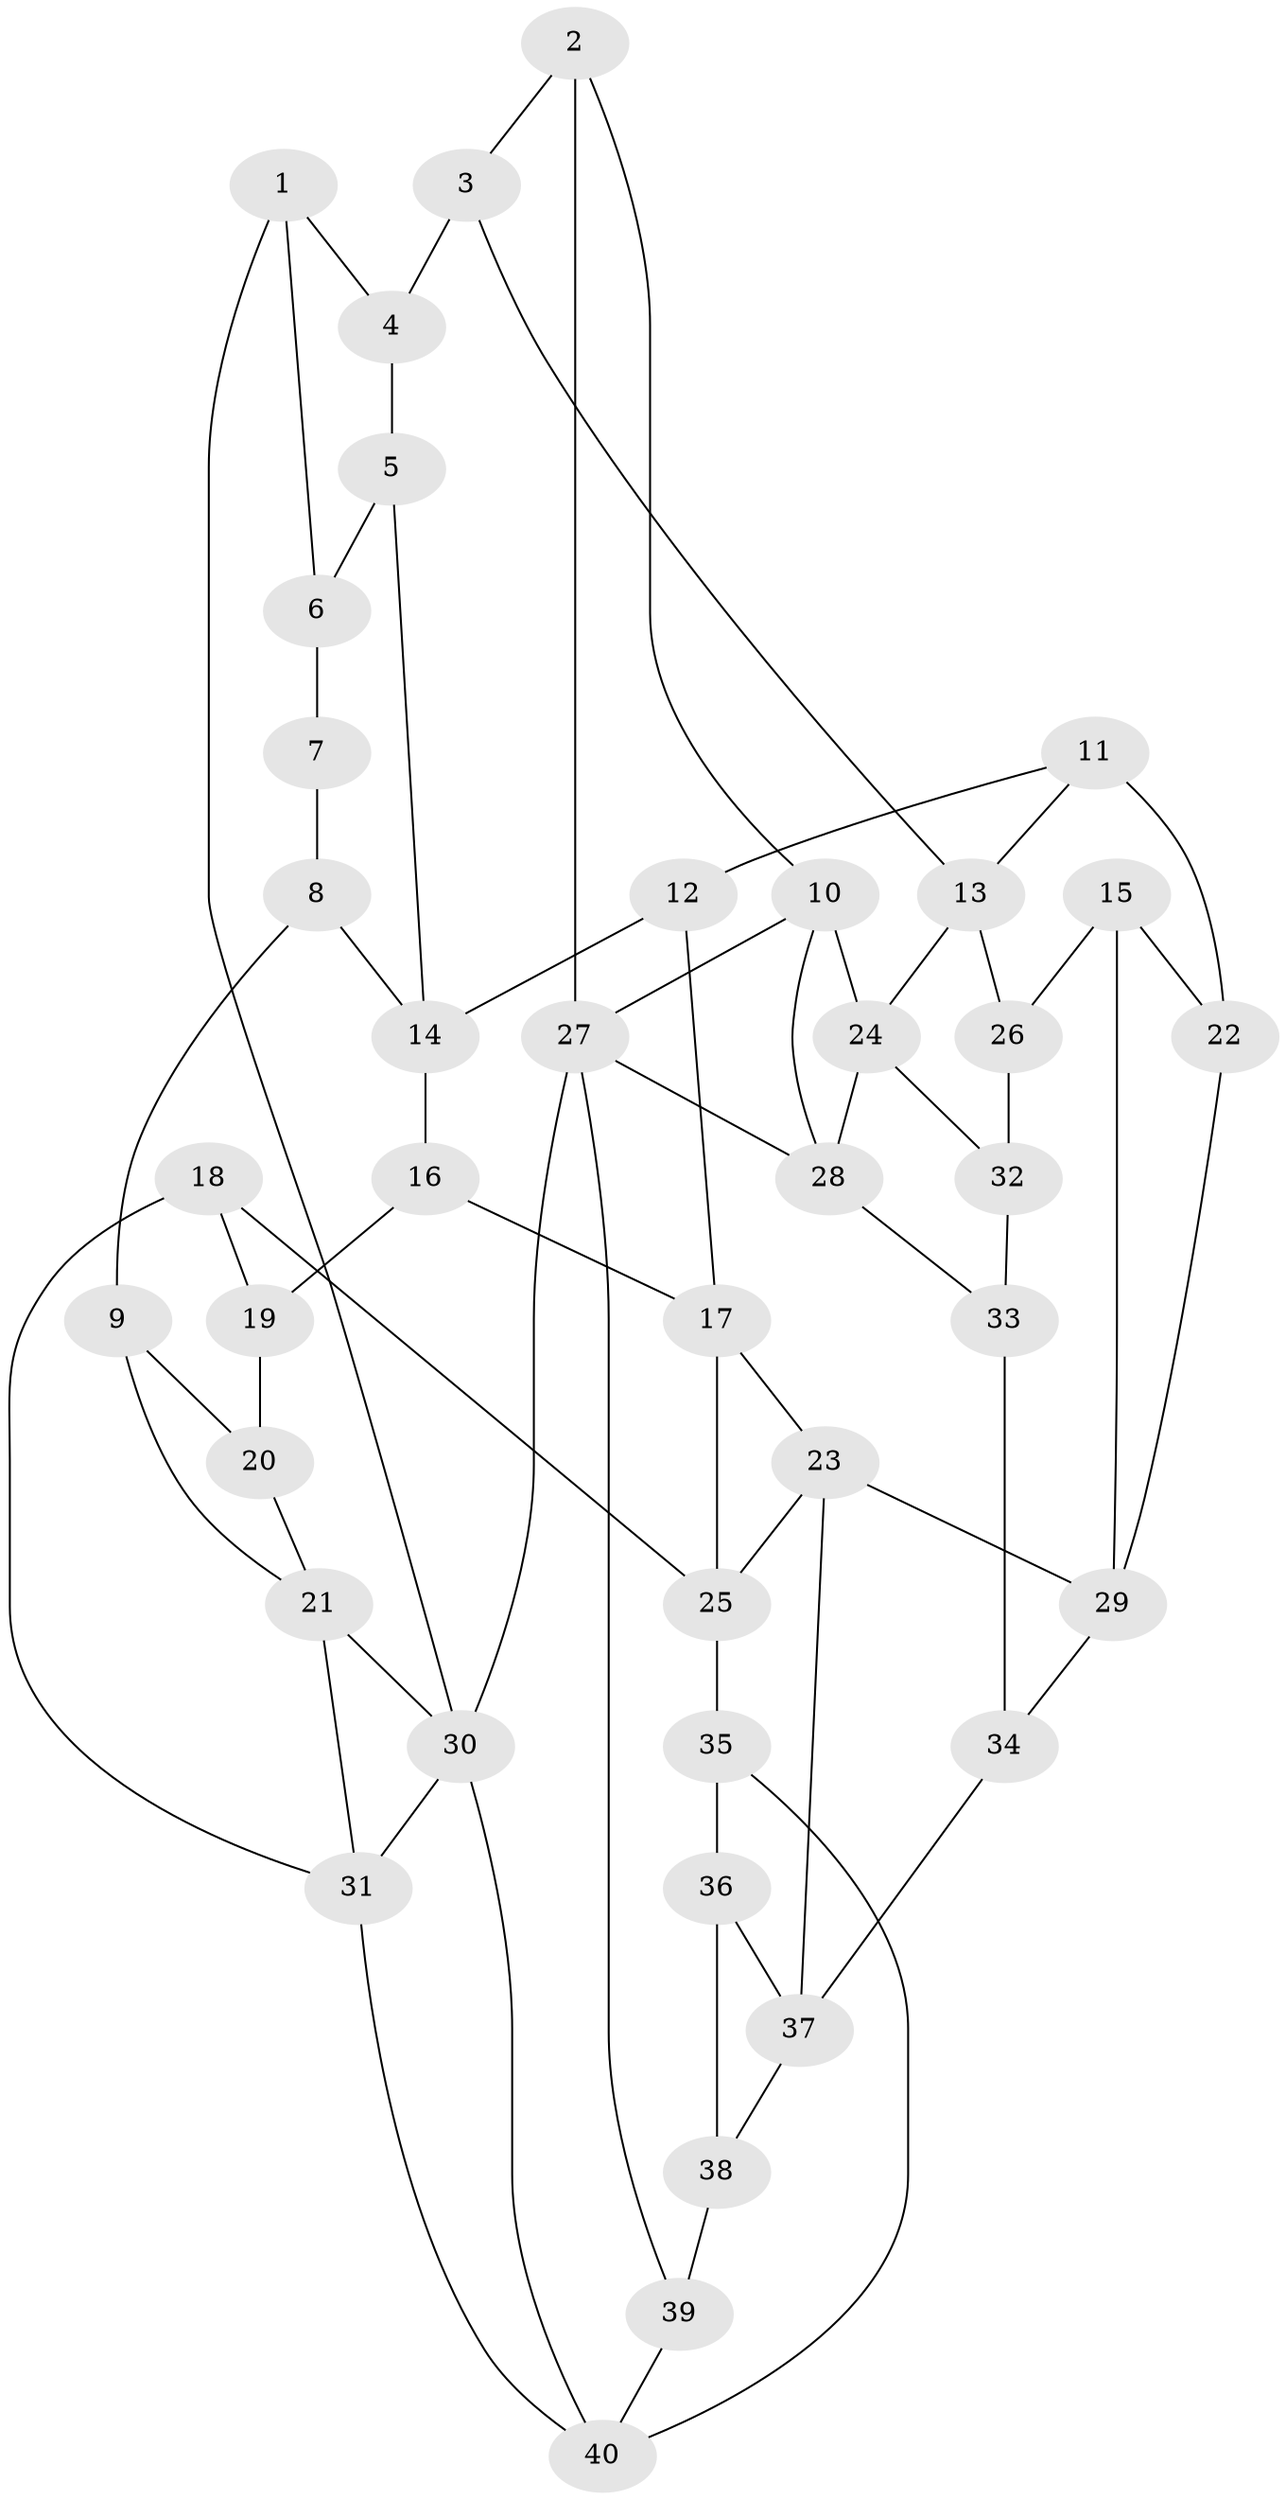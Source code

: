 // original degree distribution, {3: 0.030303030303030304, 5: 0.5454545454545454, 4: 0.22727272727272727, 6: 0.19696969696969696}
// Generated by graph-tools (version 1.1) at 2025/38/03/04/25 23:38:21]
// undirected, 40 vertices, 68 edges
graph export_dot {
  node [color=gray90,style=filled];
  1;
  2;
  3;
  4;
  5;
  6;
  7;
  8;
  9;
  10;
  11;
  12;
  13;
  14;
  15;
  16;
  17;
  18;
  19;
  20;
  21;
  22;
  23;
  24;
  25;
  26;
  27;
  28;
  29;
  30;
  31;
  32;
  33;
  34;
  35;
  36;
  37;
  38;
  39;
  40;
  1 -- 4 [weight=1.0];
  1 -- 6 [weight=1.0];
  1 -- 30 [weight=1.0];
  2 -- 3 [weight=1.0];
  2 -- 10 [weight=1.0];
  2 -- 27 [weight=1.0];
  3 -- 4 [weight=1.0];
  3 -- 13 [weight=1.0];
  4 -- 5 [weight=1.0];
  5 -- 6 [weight=1.0];
  5 -- 14 [weight=1.0];
  6 -- 7 [weight=2.0];
  7 -- 8 [weight=1.0];
  8 -- 9 [weight=1.0];
  8 -- 14 [weight=1.0];
  9 -- 20 [weight=1.0];
  9 -- 21 [weight=1.0];
  10 -- 24 [weight=1.0];
  10 -- 27 [weight=1.0];
  10 -- 28 [weight=1.0];
  11 -- 12 [weight=1.0];
  11 -- 13 [weight=1.0];
  11 -- 22 [weight=2.0];
  12 -- 14 [weight=1.0];
  12 -- 17 [weight=1.0];
  13 -- 24 [weight=1.0];
  13 -- 26 [weight=1.0];
  14 -- 16 [weight=1.0];
  15 -- 22 [weight=1.0];
  15 -- 26 [weight=1.0];
  15 -- 29 [weight=1.0];
  16 -- 17 [weight=1.0];
  16 -- 19 [weight=1.0];
  17 -- 23 [weight=1.0];
  17 -- 25 [weight=1.0];
  18 -- 19 [weight=1.0];
  18 -- 25 [weight=1.0];
  18 -- 31 [weight=1.0];
  19 -- 20 [weight=2.0];
  20 -- 21 [weight=1.0];
  21 -- 30 [weight=1.0];
  21 -- 31 [weight=1.0];
  22 -- 29 [weight=1.0];
  23 -- 25 [weight=1.0];
  23 -- 29 [weight=1.0];
  23 -- 37 [weight=1.0];
  24 -- 28 [weight=1.0];
  24 -- 32 [weight=1.0];
  25 -- 35 [weight=1.0];
  26 -- 32 [weight=2.0];
  27 -- 28 [weight=1.0];
  27 -- 30 [weight=2.0];
  27 -- 39 [weight=1.0];
  28 -- 33 [weight=1.0];
  29 -- 34 [weight=1.0];
  30 -- 31 [weight=1.0];
  30 -- 40 [weight=1.0];
  31 -- 40 [weight=1.0];
  32 -- 33 [weight=1.0];
  33 -- 34 [weight=1.0];
  34 -- 37 [weight=1.0];
  35 -- 36 [weight=1.0];
  35 -- 40 [weight=1.0];
  36 -- 37 [weight=1.0];
  36 -- 38 [weight=1.0];
  37 -- 38 [weight=1.0];
  38 -- 39 [weight=2.0];
  39 -- 40 [weight=1.0];
}
